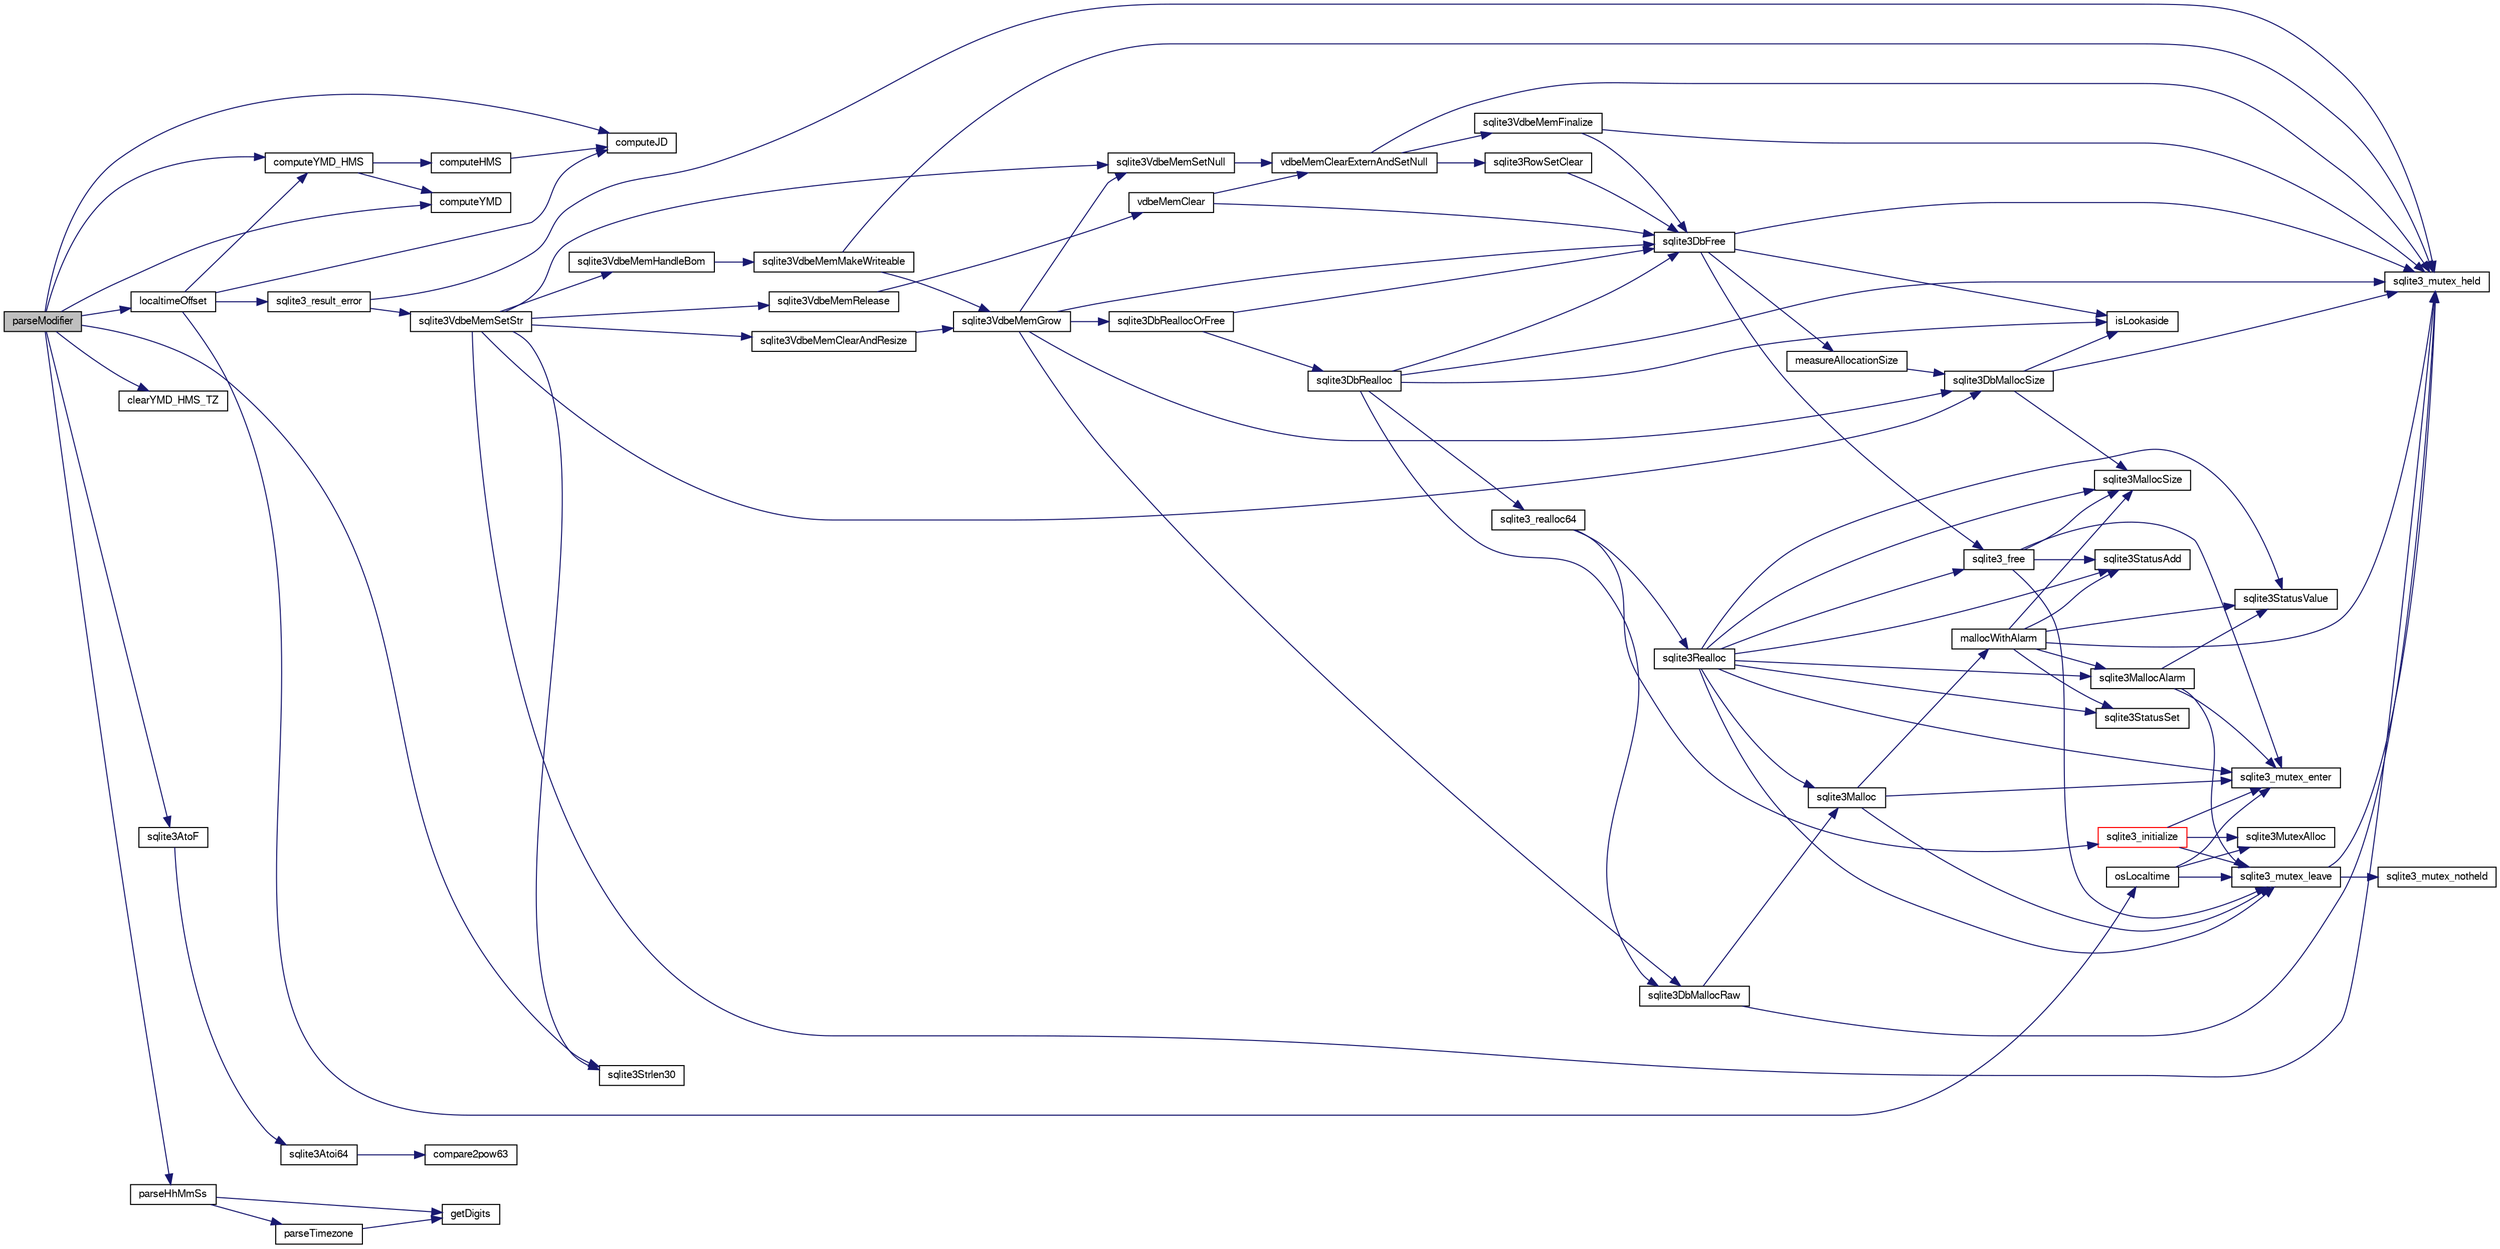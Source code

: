 digraph "parseModifier"
{
  edge [fontname="FreeSans",fontsize="10",labelfontname="FreeSans",labelfontsize="10"];
  node [fontname="FreeSans",fontsize="10",shape=record];
  rankdir="LR";
  Node213327 [label="parseModifier",height=0.2,width=0.4,color="black", fillcolor="grey75", style="filled", fontcolor="black"];
  Node213327 -> Node213328 [color="midnightblue",fontsize="10",style="solid",fontname="FreeSans"];
  Node213328 [label="computeJD",height=0.2,width=0.4,color="black", fillcolor="white", style="filled",URL="$sqlite3_8c.html#aeeefea84c7c62565ee8e5491f39c0bc4"];
  Node213327 -> Node213329 [color="midnightblue",fontsize="10",style="solid",fontname="FreeSans"];
  Node213329 [label="localtimeOffset",height=0.2,width=0.4,color="black", fillcolor="white", style="filled",URL="$sqlite3_8c.html#a90df73d3001a38322fee639ae369b637"];
  Node213329 -> Node213330 [color="midnightblue",fontsize="10",style="solid",fontname="FreeSans"];
  Node213330 [label="computeYMD_HMS",height=0.2,width=0.4,color="black", fillcolor="white", style="filled",URL="$sqlite3_8c.html#aaa0f11071766258d0a6bd58c98a5cfa4"];
  Node213330 -> Node213331 [color="midnightblue",fontsize="10",style="solid",fontname="FreeSans"];
  Node213331 [label="computeYMD",height=0.2,width=0.4,color="black", fillcolor="white", style="filled",URL="$sqlite3_8c.html#a5bd5a8651c26bd9c9e84482fc7b82321"];
  Node213330 -> Node213332 [color="midnightblue",fontsize="10",style="solid",fontname="FreeSans"];
  Node213332 [label="computeHMS",height=0.2,width=0.4,color="black", fillcolor="white", style="filled",URL="$sqlite3_8c.html#a13e9c62b28e0545b79e18f6c020ee51b"];
  Node213332 -> Node213328 [color="midnightblue",fontsize="10",style="solid",fontname="FreeSans"];
  Node213329 -> Node213328 [color="midnightblue",fontsize="10",style="solid",fontname="FreeSans"];
  Node213329 -> Node213333 [color="midnightblue",fontsize="10",style="solid",fontname="FreeSans"];
  Node213333 [label="osLocaltime",height=0.2,width=0.4,color="black", fillcolor="white", style="filled",URL="$sqlite3_8c.html#a1cd1d1cf8d386ab8c12e96557cd47c20"];
  Node213333 -> Node213334 [color="midnightblue",fontsize="10",style="solid",fontname="FreeSans"];
  Node213334 [label="sqlite3MutexAlloc",height=0.2,width=0.4,color="black", fillcolor="white", style="filled",URL="$sqlite3_8c.html#a0e3f432ee581f6876b590e7ad7e84e19"];
  Node213333 -> Node213335 [color="midnightblue",fontsize="10",style="solid",fontname="FreeSans"];
  Node213335 [label="sqlite3_mutex_enter",height=0.2,width=0.4,color="black", fillcolor="white", style="filled",URL="$sqlite3_8c.html#a1c12cde690bd89f104de5cbad12a6bf5"];
  Node213333 -> Node213336 [color="midnightblue",fontsize="10",style="solid",fontname="FreeSans"];
  Node213336 [label="sqlite3_mutex_leave",height=0.2,width=0.4,color="black", fillcolor="white", style="filled",URL="$sqlite3_8c.html#a5838d235601dbd3c1fa993555c6bcc93"];
  Node213336 -> Node213337 [color="midnightblue",fontsize="10",style="solid",fontname="FreeSans"];
  Node213337 [label="sqlite3_mutex_held",height=0.2,width=0.4,color="black", fillcolor="white", style="filled",URL="$sqlite3_8c.html#acf77da68932b6bc163c5e68547ecc3e7"];
  Node213336 -> Node213338 [color="midnightblue",fontsize="10",style="solid",fontname="FreeSans"];
  Node213338 [label="sqlite3_mutex_notheld",height=0.2,width=0.4,color="black", fillcolor="white", style="filled",URL="$sqlite3_8c.html#a83967c837c1c000d3b5adcfaa688f5dc"];
  Node213329 -> Node213339 [color="midnightblue",fontsize="10",style="solid",fontname="FreeSans"];
  Node213339 [label="sqlite3_result_error",height=0.2,width=0.4,color="black", fillcolor="white", style="filled",URL="$sqlite3_8c.html#a577161e1b67908b94f47007aaa6ae4c4"];
  Node213339 -> Node213337 [color="midnightblue",fontsize="10",style="solid",fontname="FreeSans"];
  Node213339 -> Node213340 [color="midnightblue",fontsize="10",style="solid",fontname="FreeSans"];
  Node213340 [label="sqlite3VdbeMemSetStr",height=0.2,width=0.4,color="black", fillcolor="white", style="filled",URL="$sqlite3_8c.html#a9697bec7c3b512483638ea3646191d7d"];
  Node213340 -> Node213337 [color="midnightblue",fontsize="10",style="solid",fontname="FreeSans"];
  Node213340 -> Node213341 [color="midnightblue",fontsize="10",style="solid",fontname="FreeSans"];
  Node213341 [label="sqlite3VdbeMemSetNull",height=0.2,width=0.4,color="black", fillcolor="white", style="filled",URL="$sqlite3_8c.html#ae01092c23aebaf8a3ebdf3954609b410"];
  Node213341 -> Node213342 [color="midnightblue",fontsize="10",style="solid",fontname="FreeSans"];
  Node213342 [label="vdbeMemClearExternAndSetNull",height=0.2,width=0.4,color="black", fillcolor="white", style="filled",URL="$sqlite3_8c.html#a29c41a360fb0e86b817777daf061230c"];
  Node213342 -> Node213337 [color="midnightblue",fontsize="10",style="solid",fontname="FreeSans"];
  Node213342 -> Node213343 [color="midnightblue",fontsize="10",style="solid",fontname="FreeSans"];
  Node213343 [label="sqlite3VdbeMemFinalize",height=0.2,width=0.4,color="black", fillcolor="white", style="filled",URL="$sqlite3_8c.html#a2568220f48ddef81b1c43e401042d9d2"];
  Node213343 -> Node213337 [color="midnightblue",fontsize="10",style="solid",fontname="FreeSans"];
  Node213343 -> Node213344 [color="midnightblue",fontsize="10",style="solid",fontname="FreeSans"];
  Node213344 [label="sqlite3DbFree",height=0.2,width=0.4,color="black", fillcolor="white", style="filled",URL="$sqlite3_8c.html#ac70ab821a6607b4a1b909582dc37a069"];
  Node213344 -> Node213337 [color="midnightblue",fontsize="10",style="solid",fontname="FreeSans"];
  Node213344 -> Node213345 [color="midnightblue",fontsize="10",style="solid",fontname="FreeSans"];
  Node213345 [label="measureAllocationSize",height=0.2,width=0.4,color="black", fillcolor="white", style="filled",URL="$sqlite3_8c.html#a45731e644a22fdb756e2b6337224217a"];
  Node213345 -> Node213346 [color="midnightblue",fontsize="10",style="solid",fontname="FreeSans"];
  Node213346 [label="sqlite3DbMallocSize",height=0.2,width=0.4,color="black", fillcolor="white", style="filled",URL="$sqlite3_8c.html#aa397e5a8a03495203a0767abf0a71f86"];
  Node213346 -> Node213347 [color="midnightblue",fontsize="10",style="solid",fontname="FreeSans"];
  Node213347 [label="sqlite3MallocSize",height=0.2,width=0.4,color="black", fillcolor="white", style="filled",URL="$sqlite3_8c.html#acf5d2a5f35270bafb050bd2def576955"];
  Node213346 -> Node213337 [color="midnightblue",fontsize="10",style="solid",fontname="FreeSans"];
  Node213346 -> Node213348 [color="midnightblue",fontsize="10",style="solid",fontname="FreeSans"];
  Node213348 [label="isLookaside",height=0.2,width=0.4,color="black", fillcolor="white", style="filled",URL="$sqlite3_8c.html#a770fa05ff9717b75e16f4d968a77b897"];
  Node213344 -> Node213348 [color="midnightblue",fontsize="10",style="solid",fontname="FreeSans"];
  Node213344 -> Node213349 [color="midnightblue",fontsize="10",style="solid",fontname="FreeSans"];
  Node213349 [label="sqlite3_free",height=0.2,width=0.4,color="black", fillcolor="white", style="filled",URL="$sqlite3_8c.html#a6552349e36a8a691af5487999ab09519"];
  Node213349 -> Node213335 [color="midnightblue",fontsize="10",style="solid",fontname="FreeSans"];
  Node213349 -> Node213350 [color="midnightblue",fontsize="10",style="solid",fontname="FreeSans"];
  Node213350 [label="sqlite3StatusAdd",height=0.2,width=0.4,color="black", fillcolor="white", style="filled",URL="$sqlite3_8c.html#afa029f93586aeab4cc85360905dae9cd"];
  Node213349 -> Node213347 [color="midnightblue",fontsize="10",style="solid",fontname="FreeSans"];
  Node213349 -> Node213336 [color="midnightblue",fontsize="10",style="solid",fontname="FreeSans"];
  Node213342 -> Node213351 [color="midnightblue",fontsize="10",style="solid",fontname="FreeSans"];
  Node213351 [label="sqlite3RowSetClear",height=0.2,width=0.4,color="black", fillcolor="white", style="filled",URL="$sqlite3_8c.html#ae153de0cd969511a607e26deeca80342"];
  Node213351 -> Node213344 [color="midnightblue",fontsize="10",style="solid",fontname="FreeSans"];
  Node213340 -> Node213352 [color="midnightblue",fontsize="10",style="solid",fontname="FreeSans"];
  Node213352 [label="sqlite3Strlen30",height=0.2,width=0.4,color="black", fillcolor="white", style="filled",URL="$sqlite3_8c.html#a3dcd80ba41f1a308193dee74857b62a7"];
  Node213340 -> Node213353 [color="midnightblue",fontsize="10",style="solid",fontname="FreeSans"];
  Node213353 [label="sqlite3VdbeMemClearAndResize",height=0.2,width=0.4,color="black", fillcolor="white", style="filled",URL="$sqlite3_8c.html#add082be4aa46084ecdf023cfac898231"];
  Node213353 -> Node213354 [color="midnightblue",fontsize="10",style="solid",fontname="FreeSans"];
  Node213354 [label="sqlite3VdbeMemGrow",height=0.2,width=0.4,color="black", fillcolor="white", style="filled",URL="$sqlite3_8c.html#aba753c9690ae0ba31b5100945cf29447"];
  Node213354 -> Node213346 [color="midnightblue",fontsize="10",style="solid",fontname="FreeSans"];
  Node213354 -> Node213355 [color="midnightblue",fontsize="10",style="solid",fontname="FreeSans"];
  Node213355 [label="sqlite3DbReallocOrFree",height=0.2,width=0.4,color="black", fillcolor="white", style="filled",URL="$sqlite3_8c.html#a532a9fd62eeb46b61885a0fff075231c"];
  Node213355 -> Node213356 [color="midnightblue",fontsize="10",style="solid",fontname="FreeSans"];
  Node213356 [label="sqlite3DbRealloc",height=0.2,width=0.4,color="black", fillcolor="white", style="filled",URL="$sqlite3_8c.html#ae028f4902a9d29bcaf310ff289ee87dc"];
  Node213356 -> Node213337 [color="midnightblue",fontsize="10",style="solid",fontname="FreeSans"];
  Node213356 -> Node213357 [color="midnightblue",fontsize="10",style="solid",fontname="FreeSans"];
  Node213357 [label="sqlite3DbMallocRaw",height=0.2,width=0.4,color="black", fillcolor="white", style="filled",URL="$sqlite3_8c.html#abbe8be0cf7175e11ddc3e2218fad924e"];
  Node213357 -> Node213337 [color="midnightblue",fontsize="10",style="solid",fontname="FreeSans"];
  Node213357 -> Node213358 [color="midnightblue",fontsize="10",style="solid",fontname="FreeSans"];
  Node213358 [label="sqlite3Malloc",height=0.2,width=0.4,color="black", fillcolor="white", style="filled",URL="$sqlite3_8c.html#a361a2eaa846b1885f123abe46f5d8b2b"];
  Node213358 -> Node213335 [color="midnightblue",fontsize="10",style="solid",fontname="FreeSans"];
  Node213358 -> Node213359 [color="midnightblue",fontsize="10",style="solid",fontname="FreeSans"];
  Node213359 [label="mallocWithAlarm",height=0.2,width=0.4,color="black", fillcolor="white", style="filled",URL="$sqlite3_8c.html#ab070d5cf8e48ec8a6a43cf025d48598b"];
  Node213359 -> Node213337 [color="midnightblue",fontsize="10",style="solid",fontname="FreeSans"];
  Node213359 -> Node213360 [color="midnightblue",fontsize="10",style="solid",fontname="FreeSans"];
  Node213360 [label="sqlite3StatusSet",height=0.2,width=0.4,color="black", fillcolor="white", style="filled",URL="$sqlite3_8c.html#afec7586c01fcb5ea17dc9d7725a589d9"];
  Node213359 -> Node213361 [color="midnightblue",fontsize="10",style="solid",fontname="FreeSans"];
  Node213361 [label="sqlite3StatusValue",height=0.2,width=0.4,color="black", fillcolor="white", style="filled",URL="$sqlite3_8c.html#a30b8ac296c6e200c1fa57708d52c6ef6"];
  Node213359 -> Node213362 [color="midnightblue",fontsize="10",style="solid",fontname="FreeSans"];
  Node213362 [label="sqlite3MallocAlarm",height=0.2,width=0.4,color="black", fillcolor="white", style="filled",URL="$sqlite3_8c.html#ada66988e8471d1198f3219c062377508"];
  Node213362 -> Node213361 [color="midnightblue",fontsize="10",style="solid",fontname="FreeSans"];
  Node213362 -> Node213336 [color="midnightblue",fontsize="10",style="solid",fontname="FreeSans"];
  Node213362 -> Node213335 [color="midnightblue",fontsize="10",style="solid",fontname="FreeSans"];
  Node213359 -> Node213347 [color="midnightblue",fontsize="10",style="solid",fontname="FreeSans"];
  Node213359 -> Node213350 [color="midnightblue",fontsize="10",style="solid",fontname="FreeSans"];
  Node213358 -> Node213336 [color="midnightblue",fontsize="10",style="solid",fontname="FreeSans"];
  Node213356 -> Node213348 [color="midnightblue",fontsize="10",style="solid",fontname="FreeSans"];
  Node213356 -> Node213344 [color="midnightblue",fontsize="10",style="solid",fontname="FreeSans"];
  Node213356 -> Node213363 [color="midnightblue",fontsize="10",style="solid",fontname="FreeSans"];
  Node213363 [label="sqlite3_realloc64",height=0.2,width=0.4,color="black", fillcolor="white", style="filled",URL="$sqlite3_8c.html#a3765a714077ee547e811034236dc9ecd"];
  Node213363 -> Node213364 [color="midnightblue",fontsize="10",style="solid",fontname="FreeSans"];
  Node213364 [label="sqlite3_initialize",height=0.2,width=0.4,color="red", fillcolor="white", style="filled",URL="$sqlite3_8c.html#ab0c0ee2d5d4cf8b28e9572296a8861df"];
  Node213364 -> Node213334 [color="midnightblue",fontsize="10",style="solid",fontname="FreeSans"];
  Node213364 -> Node213335 [color="midnightblue",fontsize="10",style="solid",fontname="FreeSans"];
  Node213364 -> Node213336 [color="midnightblue",fontsize="10",style="solid",fontname="FreeSans"];
  Node213363 -> Node213396 [color="midnightblue",fontsize="10",style="solid",fontname="FreeSans"];
  Node213396 [label="sqlite3Realloc",height=0.2,width=0.4,color="black", fillcolor="white", style="filled",URL="$sqlite3_8c.html#ad53aefdfc088f622e23ffe838201fe22"];
  Node213396 -> Node213358 [color="midnightblue",fontsize="10",style="solid",fontname="FreeSans"];
  Node213396 -> Node213349 [color="midnightblue",fontsize="10",style="solid",fontname="FreeSans"];
  Node213396 -> Node213347 [color="midnightblue",fontsize="10",style="solid",fontname="FreeSans"];
  Node213396 -> Node213335 [color="midnightblue",fontsize="10",style="solid",fontname="FreeSans"];
  Node213396 -> Node213360 [color="midnightblue",fontsize="10",style="solid",fontname="FreeSans"];
  Node213396 -> Node213361 [color="midnightblue",fontsize="10",style="solid",fontname="FreeSans"];
  Node213396 -> Node213362 [color="midnightblue",fontsize="10",style="solid",fontname="FreeSans"];
  Node213396 -> Node213350 [color="midnightblue",fontsize="10",style="solid",fontname="FreeSans"];
  Node213396 -> Node213336 [color="midnightblue",fontsize="10",style="solid",fontname="FreeSans"];
  Node213355 -> Node213344 [color="midnightblue",fontsize="10",style="solid",fontname="FreeSans"];
  Node213354 -> Node213344 [color="midnightblue",fontsize="10",style="solid",fontname="FreeSans"];
  Node213354 -> Node213357 [color="midnightblue",fontsize="10",style="solid",fontname="FreeSans"];
  Node213354 -> Node213341 [color="midnightblue",fontsize="10",style="solid",fontname="FreeSans"];
  Node213340 -> Node213417 [color="midnightblue",fontsize="10",style="solid",fontname="FreeSans"];
  Node213417 [label="sqlite3VdbeMemRelease",height=0.2,width=0.4,color="black", fillcolor="white", style="filled",URL="$sqlite3_8c.html#a90606361dbeba88159fd6ff03fcc10cc"];
  Node213417 -> Node213418 [color="midnightblue",fontsize="10",style="solid",fontname="FreeSans"];
  Node213418 [label="vdbeMemClear",height=0.2,width=0.4,color="black", fillcolor="white", style="filled",URL="$sqlite3_8c.html#a489eef6e55ad0dadf67578726b935d12"];
  Node213418 -> Node213342 [color="midnightblue",fontsize="10",style="solid",fontname="FreeSans"];
  Node213418 -> Node213344 [color="midnightblue",fontsize="10",style="solid",fontname="FreeSans"];
  Node213340 -> Node213346 [color="midnightblue",fontsize="10",style="solid",fontname="FreeSans"];
  Node213340 -> Node213607 [color="midnightblue",fontsize="10",style="solid",fontname="FreeSans"];
  Node213607 [label="sqlite3VdbeMemHandleBom",height=0.2,width=0.4,color="black", fillcolor="white", style="filled",URL="$sqlite3_8c.html#a8ac47607e6893715d335a0f6f4b58e3e"];
  Node213607 -> Node213416 [color="midnightblue",fontsize="10",style="solid",fontname="FreeSans"];
  Node213416 [label="sqlite3VdbeMemMakeWriteable",height=0.2,width=0.4,color="black", fillcolor="white", style="filled",URL="$sqlite3_8c.html#afabdd8032205a36c69ad191c6bbb6a34"];
  Node213416 -> Node213337 [color="midnightblue",fontsize="10",style="solid",fontname="FreeSans"];
  Node213416 -> Node213354 [color="midnightblue",fontsize="10",style="solid",fontname="FreeSans"];
  Node213327 -> Node213608 [color="midnightblue",fontsize="10",style="solid",fontname="FreeSans"];
  Node213608 [label="clearYMD_HMS_TZ",height=0.2,width=0.4,color="black", fillcolor="white", style="filled",URL="$sqlite3_8c.html#a52d96edd21a70f6a8a6a987c54de3cc3"];
  Node213327 -> Node213406 [color="midnightblue",fontsize="10",style="solid",fontname="FreeSans"];
  Node213406 [label="sqlite3AtoF",height=0.2,width=0.4,color="black", fillcolor="white", style="filled",URL="$sqlite3_8c.html#ad2a961fc08942417d977510a1384b6d2"];
  Node213406 -> Node213401 [color="midnightblue",fontsize="10",style="solid",fontname="FreeSans"];
  Node213401 [label="sqlite3Atoi64",height=0.2,width=0.4,color="black", fillcolor="white", style="filled",URL="$sqlite3_8c.html#a5b13083911b3dc0a0b54f43acc686a39"];
  Node213401 -> Node213402 [color="midnightblue",fontsize="10",style="solid",fontname="FreeSans"];
  Node213402 [label="compare2pow63",height=0.2,width=0.4,color="black", fillcolor="white", style="filled",URL="$sqlite3_8c.html#adcbebdd3f570175519922276b83132e0"];
  Node213327 -> Node213352 [color="midnightblue",fontsize="10",style="solid",fontname="FreeSans"];
  Node213327 -> Node213330 [color="midnightblue",fontsize="10",style="solid",fontname="FreeSans"];
  Node213327 -> Node213331 [color="midnightblue",fontsize="10",style="solid",fontname="FreeSans"];
  Node213327 -> Node213581 [color="midnightblue",fontsize="10",style="solid",fontname="FreeSans"];
  Node213581 [label="parseHhMmSs",height=0.2,width=0.4,color="black", fillcolor="white", style="filled",URL="$sqlite3_8c.html#ac4cdecf91abf320cc407022a3bd4944f"];
  Node213581 -> Node213580 [color="midnightblue",fontsize="10",style="solid",fontname="FreeSans"];
  Node213580 [label="getDigits",height=0.2,width=0.4,color="black", fillcolor="white", style="filled",URL="$sqlite3_8c.html#af4fdc2bcc27f2897a50c080040855e4d"];
  Node213581 -> Node213582 [color="midnightblue",fontsize="10",style="solid",fontname="FreeSans"];
  Node213582 [label="parseTimezone",height=0.2,width=0.4,color="black", fillcolor="white", style="filled",URL="$sqlite3_8c.html#a0cdd15f925d164c8f4ce8f6a7ef87294"];
  Node213582 -> Node213580 [color="midnightblue",fontsize="10",style="solid",fontname="FreeSans"];
}
